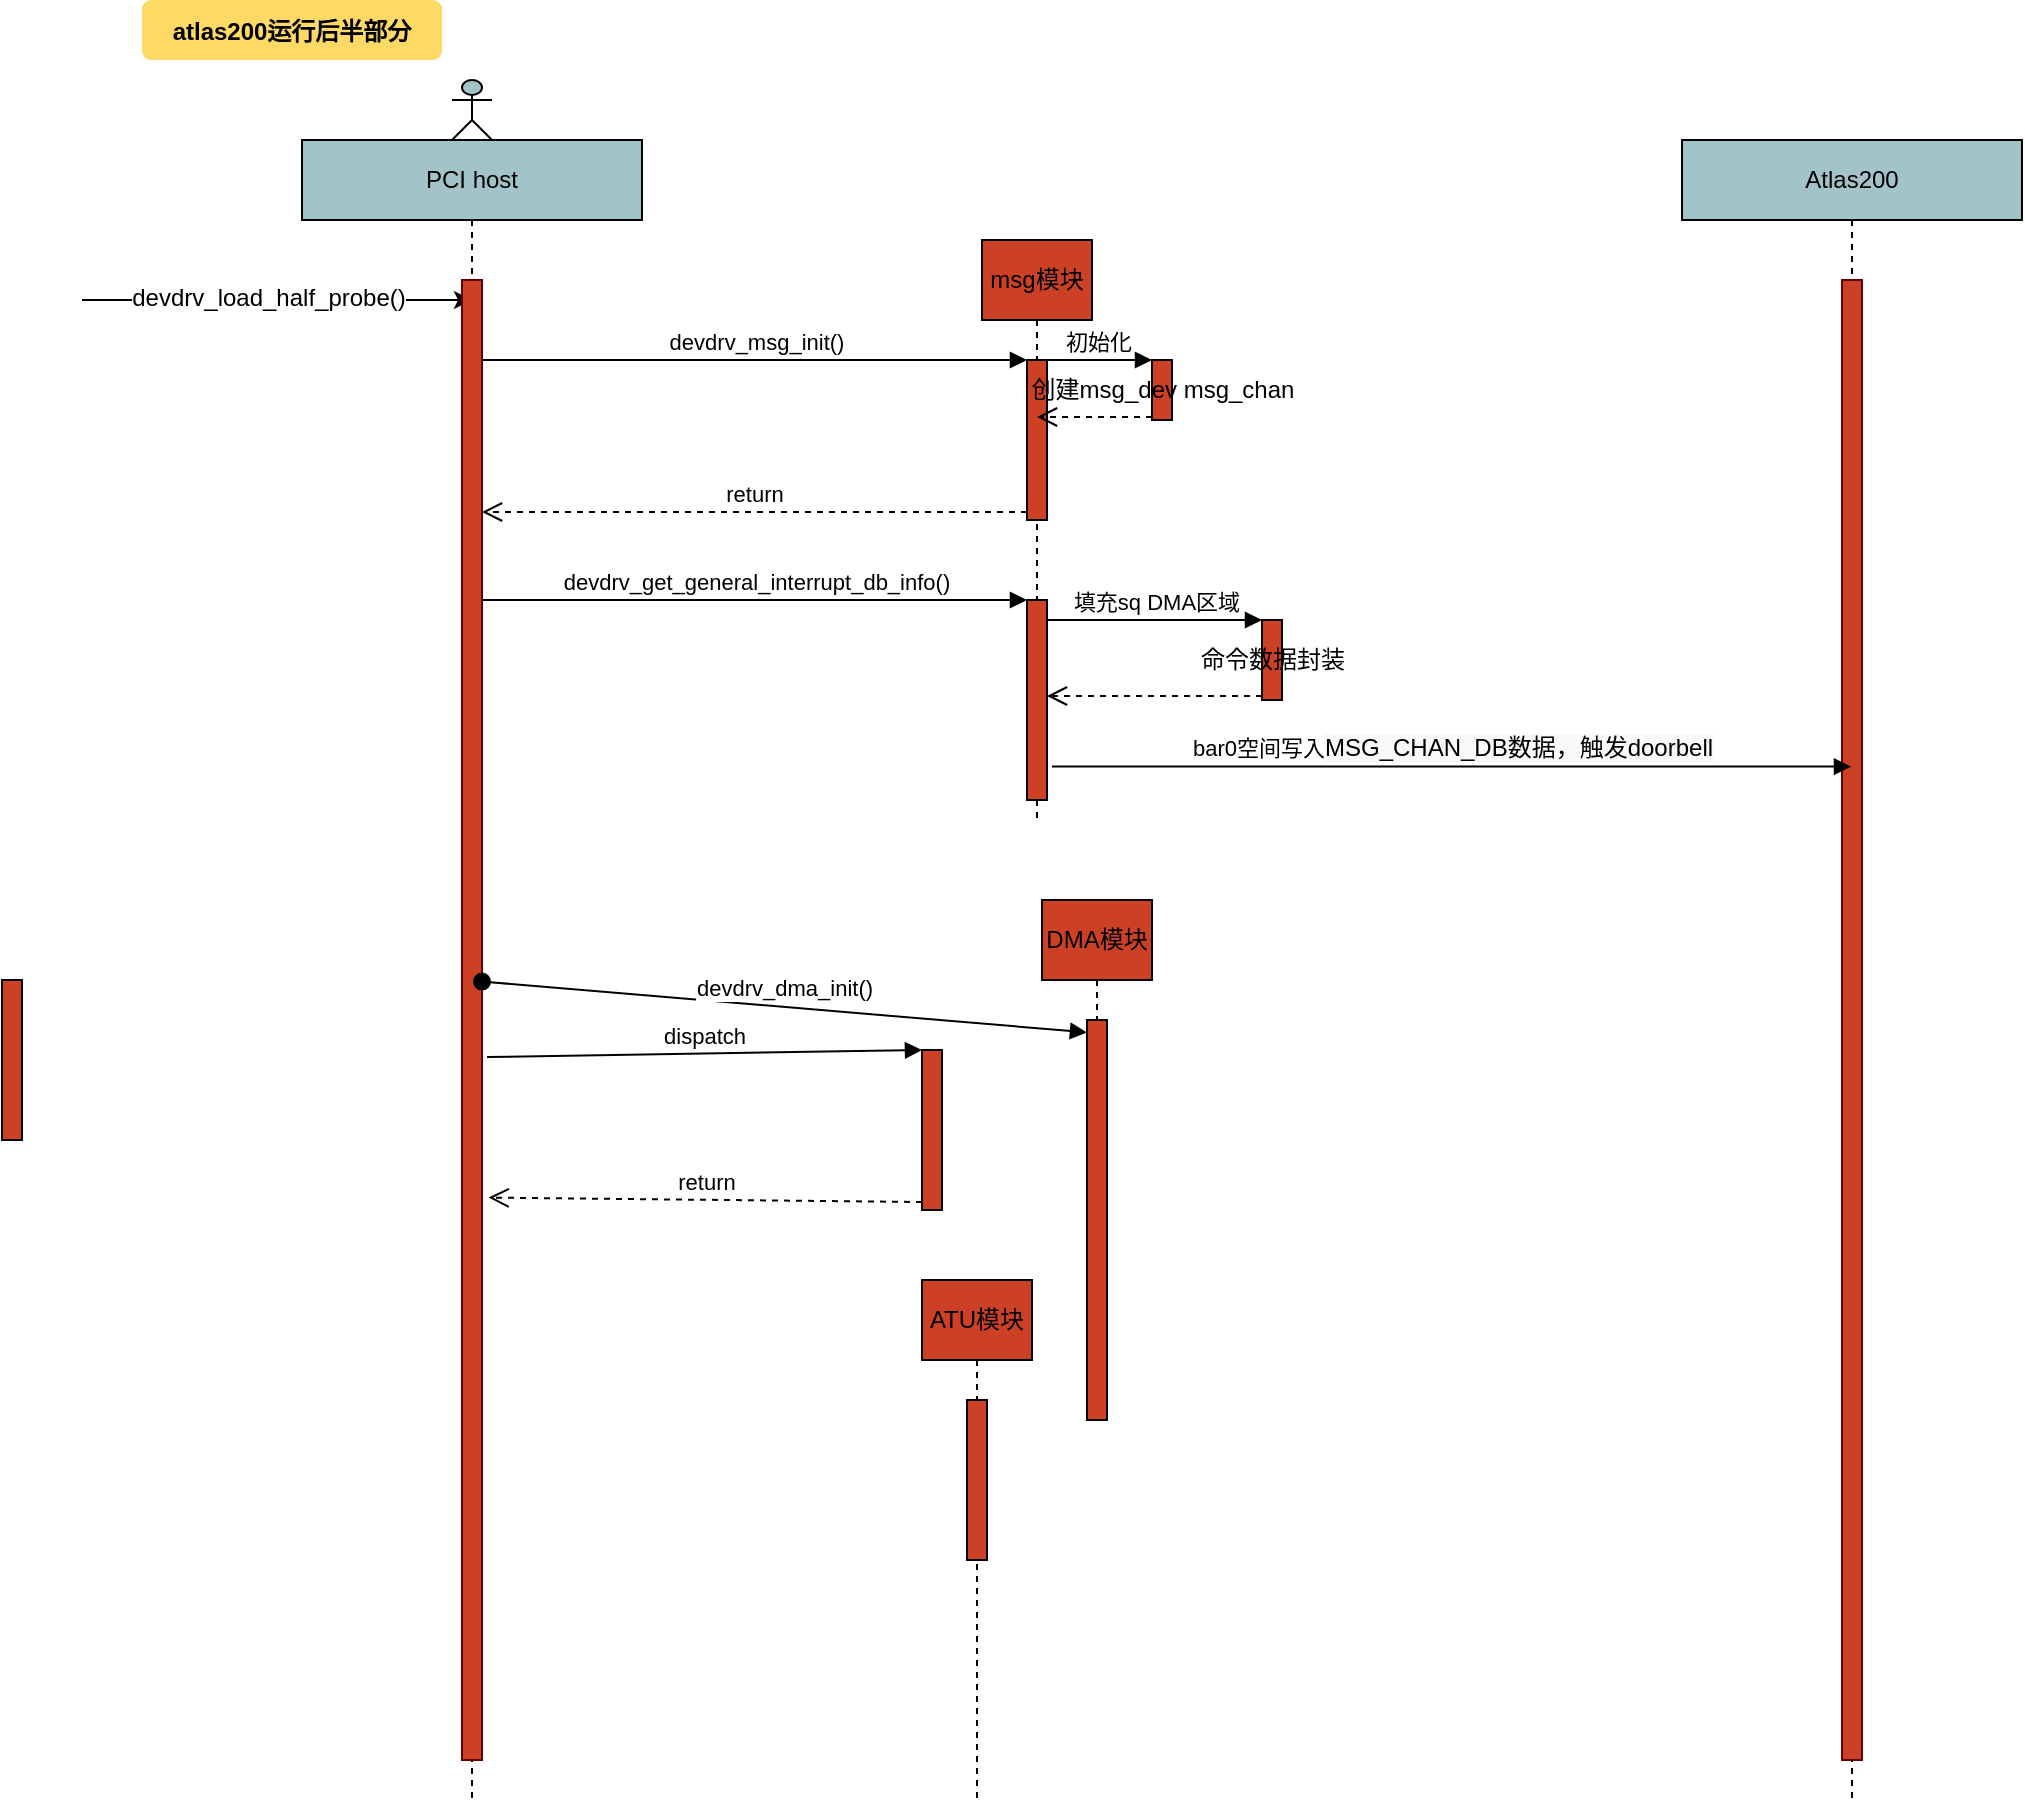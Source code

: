 <mxfile version="13.4.9" type="github">
  <diagram name="Page-1" id="9361dd3d-8414-5efd-6122-117bd74ce7a7">
    <mxGraphModel dx="1585" dy="635" grid="1" gridSize="10" guides="1" tooltips="1" connect="1" arrows="1" fold="1" page="0" pageScale="1.5" pageWidth="826" pageHeight="1169" background="#ffffff" math="0" shadow="0">
      <root>
        <mxCell id="0" />
        <mxCell id="1" parent="0" />
        <mxCell id="3" value="" style="edgeStyle=none;verticalLabelPosition=top;verticalAlign=bottom;labelPosition=left;align=right;" parent="1" edge="1">
          <mxGeometry x="70" y="290" width="100" height="100" as="geometry">
            <mxPoint x="20" y="170" as="sourcePoint" />
            <mxPoint x="215" y="170" as="targetPoint" />
          </mxGeometry>
        </mxCell>
        <mxCell id="JP9qfhV4WCQ05jMqri1F-105" value="&lt;span style=&quot;font-size: 12px&quot;&gt;devdrv_load_half_probe()&lt;/span&gt;" style="edgeLabel;html=1;align=center;verticalAlign=middle;resizable=0;points=[];" vertex="1" connectable="0" parent="3">
          <mxGeometry relative="1" as="geometry">
            <mxPoint x="-5" y="-1" as="offset" />
          </mxGeometry>
        </mxCell>
        <mxCell id="71" value="atlas200运行后半部分" style="rounded=1;fontStyle=1;fillColor=#FFD966;strokeColor=none" parent="1" vertex="1">
          <mxGeometry x="50" y="20" width="150" height="30" as="geometry" />
        </mxCell>
        <mxCell id="JP9qfhV4WCQ05jMqri1F-101" value="PCI host" style="shape=umlLifeline;perimeter=lifelinePerimeter;whiteSpace=wrap;html=1;container=1;collapsible=0;recursiveResize=0;outlineConnect=0;fillColor=#A2C4C9;" vertex="1" parent="1">
          <mxGeometry x="130" y="90" width="170" height="830" as="geometry" />
        </mxCell>
        <mxCell id="JP9qfhV4WCQ05jMqri1F-102" value="" style="fillColor=#CC4125;strokeColor=#660000" vertex="1" parent="JP9qfhV4WCQ05jMqri1F-101">
          <mxGeometry x="80" y="70" width="10" height="740" as="geometry" />
        </mxCell>
        <mxCell id="JP9qfhV4WCQ05jMqri1F-117" value="devdrv_msg_init()" style="html=1;verticalAlign=bottom;endArrow=block;entryX=0;entryY=0;" edge="1" target="JP9qfhV4WCQ05jMqri1F-116" parent="JP9qfhV4WCQ05jMqri1F-101">
          <mxGeometry relative="1" as="geometry">
            <mxPoint x="90" y="110" as="sourcePoint" />
          </mxGeometry>
        </mxCell>
        <mxCell id="JP9qfhV4WCQ05jMqri1F-118" value="return" style="html=1;verticalAlign=bottom;endArrow=open;dashed=1;endSize=8;exitX=0;exitY=0.95;" edge="1" source="JP9qfhV4WCQ05jMqri1F-116" parent="JP9qfhV4WCQ05jMqri1F-101">
          <mxGeometry relative="1" as="geometry">
            <mxPoint x="90" y="186" as="targetPoint" />
          </mxGeometry>
        </mxCell>
        <mxCell id="JP9qfhV4WCQ05jMqri1F-123" value="devdrv_get_general_interrupt_db_info()" style="html=1;verticalAlign=bottom;endArrow=block;entryX=0;entryY=0;" edge="1" target="JP9qfhV4WCQ05jMqri1F-122" parent="JP9qfhV4WCQ05jMqri1F-101">
          <mxGeometry relative="1" as="geometry">
            <mxPoint x="90" y="230" as="sourcePoint" />
          </mxGeometry>
        </mxCell>
        <mxCell id="JP9qfhV4WCQ05jMqri1F-103" value="" style="shape=umlActor;verticalLabelPosition=bottom;verticalAlign=top;html=1;strokeColor=#000000;fillColor=#A2C4C9;" vertex="1" parent="1">
          <mxGeometry x="205" y="60" width="20" height="30" as="geometry" />
        </mxCell>
        <mxCell id="JP9qfhV4WCQ05jMqri1F-121" value="msg模块" style="shape=umlLifeline;perimeter=lifelinePerimeter;whiteSpace=wrap;html=1;container=1;collapsible=0;recursiveResize=0;outlineConnect=0;strokeColor=#000000;fillColor=#CC4125;" vertex="1" parent="1">
          <mxGeometry x="470" y="140" width="55" height="290" as="geometry" />
        </mxCell>
        <mxCell id="JP9qfhV4WCQ05jMqri1F-116" value="" style="html=1;points=[];perimeter=orthogonalPerimeter;strokeColor=#000000;fillColor=#CC4125;" vertex="1" parent="JP9qfhV4WCQ05jMqri1F-121">
          <mxGeometry x="22.5" y="60" width="10" height="80" as="geometry" />
        </mxCell>
        <mxCell id="JP9qfhV4WCQ05jMqri1F-122" value="" style="html=1;points=[];perimeter=orthogonalPerimeter;strokeColor=#000000;fillColor=#CC4125;" vertex="1" parent="JP9qfhV4WCQ05jMqri1F-121">
          <mxGeometry x="22.5" y="180" width="10" height="100" as="geometry" />
        </mxCell>
        <mxCell id="JP9qfhV4WCQ05jMqri1F-125" value="DMA模块" style="shape=umlLifeline;perimeter=lifelinePerimeter;whiteSpace=wrap;html=1;container=1;collapsible=0;recursiveResize=0;outlineConnect=0;strokeColor=#000000;fillColor=#CC4125;" vertex="1" parent="1">
          <mxGeometry x="500" y="470" width="55" height="260" as="geometry" />
        </mxCell>
        <mxCell id="JP9qfhV4WCQ05jMqri1F-126" value="" style="html=1;points=[];perimeter=orthogonalPerimeter;strokeColor=#000000;fillColor=#CC4125;" vertex="1" parent="JP9qfhV4WCQ05jMqri1F-125">
          <mxGeometry x="22.5" y="60" width="10" height="200" as="geometry" />
        </mxCell>
        <mxCell id="JP9qfhV4WCQ05jMqri1F-128" value="" style="html=1;points=[];perimeter=orthogonalPerimeter;strokeColor=#000000;fillColor=#CC4125;" vertex="1" parent="1">
          <mxGeometry x="-20" y="510" width="10" height="80" as="geometry" />
        </mxCell>
        <mxCell id="JP9qfhV4WCQ05jMqri1F-129" value="devdrv_dma_init()" style="html=1;verticalAlign=bottom;startArrow=oval;startFill=1;endArrow=block;startSize=8;entryX=0;entryY=0.031;entryDx=0;entryDy=0;entryPerimeter=0;exitX=1;exitY=0.474;exitDx=0;exitDy=0;exitPerimeter=0;" edge="1" parent="1" source="JP9qfhV4WCQ05jMqri1F-102" target="JP9qfhV4WCQ05jMqri1F-126">
          <mxGeometry width="60" relative="1" as="geometry">
            <mxPoint x="220" y="480" as="sourcePoint" />
            <mxPoint x="280" y="480" as="targetPoint" />
          </mxGeometry>
        </mxCell>
        <mxCell id="JP9qfhV4WCQ05jMqri1F-130" value="ATU模块" style="shape=umlLifeline;perimeter=lifelinePerimeter;whiteSpace=wrap;html=1;container=1;collapsible=0;recursiveResize=0;outlineConnect=0;strokeColor=#000000;fillColor=#CC4125;" vertex="1" parent="1">
          <mxGeometry x="440" y="660" width="55" height="260" as="geometry" />
        </mxCell>
        <mxCell id="JP9qfhV4WCQ05jMqri1F-131" value="" style="html=1;points=[];perimeter=orthogonalPerimeter;strokeColor=#000000;fillColor=#CC4125;" vertex="1" parent="JP9qfhV4WCQ05jMqri1F-130">
          <mxGeometry x="22.5" y="60" width="10" height="80" as="geometry" />
        </mxCell>
        <mxCell id="JP9qfhV4WCQ05jMqri1F-138" value="Atlas200" style="shape=umlLifeline;perimeter=lifelinePerimeter;whiteSpace=wrap;html=1;container=1;collapsible=0;recursiveResize=0;outlineConnect=0;fillColor=#A2C4C9;" vertex="1" parent="1">
          <mxGeometry x="820" y="90" width="170" height="830" as="geometry" />
        </mxCell>
        <mxCell id="JP9qfhV4WCQ05jMqri1F-139" value="" style="fillColor=#CC4125;strokeColor=#660000" vertex="1" parent="JP9qfhV4WCQ05jMqri1F-138">
          <mxGeometry x="80" y="70" width="10" height="740" as="geometry" />
        </mxCell>
        <mxCell id="JP9qfhV4WCQ05jMqri1F-140" value="devdrv_msg_init()" style="html=1;verticalAlign=bottom;endArrow=block;entryX=0;entryY=0;" edge="1" parent="JP9qfhV4WCQ05jMqri1F-138">
          <mxGeometry relative="1" as="geometry">
            <mxPoint x="90" y="110" as="sourcePoint" />
          </mxGeometry>
        </mxCell>
        <mxCell id="JP9qfhV4WCQ05jMqri1F-141" value="return" style="html=1;verticalAlign=bottom;endArrow=open;dashed=1;endSize=8;exitX=0;exitY=0.95;" edge="1" parent="JP9qfhV4WCQ05jMqri1F-138">
          <mxGeometry relative="1" as="geometry">
            <mxPoint x="90" y="186" as="targetPoint" />
          </mxGeometry>
        </mxCell>
        <mxCell id="JP9qfhV4WCQ05jMqri1F-142" value="devdrv_get_general_interrupt_db_info()" style="html=1;verticalAlign=bottom;endArrow=block;entryX=0;entryY=0;" edge="1" parent="JP9qfhV4WCQ05jMqri1F-138">
          <mxGeometry relative="1" as="geometry">
            <mxPoint x="90" y="230" as="sourcePoint" />
          </mxGeometry>
        </mxCell>
        <mxCell id="JP9qfhV4WCQ05jMqri1F-144" value="bar0空间写入&lt;span style=&quot;font-size: 12px ; background-color: rgb(248 , 249 , 250)&quot;&gt;MSG_CHAN_DB数据，触发doorbell&lt;/span&gt;" style="html=1;verticalAlign=bottom;endArrow=block;exitX=1.25;exitY=0.833;exitDx=0;exitDy=0;exitPerimeter=0;" edge="1" parent="1" source="JP9qfhV4WCQ05jMqri1F-122" target="JP9qfhV4WCQ05jMqri1F-138">
          <mxGeometry width="80" relative="1" as="geometry">
            <mxPoint x="570" y="530" as="sourcePoint" />
            <mxPoint x="650" y="530" as="targetPoint" />
          </mxGeometry>
        </mxCell>
        <mxCell id="JP9qfhV4WCQ05jMqri1F-148" value="命令数据封装" style="html=1;points=[];perimeter=orthogonalPerimeter;strokeColor=#000000;fillColor=#CC4125;" vertex="1" parent="1">
          <mxGeometry x="610" y="330" width="10" height="40" as="geometry" />
        </mxCell>
        <mxCell id="JP9qfhV4WCQ05jMqri1F-149" value="填充sq DMA区域" style="html=1;verticalAlign=bottom;endArrow=block;entryX=0;entryY=0;" edge="1" target="JP9qfhV4WCQ05jMqri1F-148" parent="1" source="JP9qfhV4WCQ05jMqri1F-122">
          <mxGeometry relative="1" as="geometry">
            <mxPoint x="548" y="330" as="sourcePoint" />
          </mxGeometry>
        </mxCell>
        <mxCell id="JP9qfhV4WCQ05jMqri1F-150" value="" style="html=1;verticalAlign=bottom;endArrow=open;dashed=1;endSize=8;exitX=0;exitY=0.95;" edge="1" source="JP9qfhV4WCQ05jMqri1F-148" parent="1" target="JP9qfhV4WCQ05jMqri1F-122">
          <mxGeometry relative="1" as="geometry">
            <mxPoint x="530" y="375" as="targetPoint" />
          </mxGeometry>
        </mxCell>
        <mxCell id="JP9qfhV4WCQ05jMqri1F-154" value="" style="html=1;points=[];perimeter=orthogonalPerimeter;strokeColor=#000000;fillColor=#CC4125;" vertex="1" parent="1">
          <mxGeometry x="440" y="545" width="10" height="80" as="geometry" />
        </mxCell>
        <mxCell id="JP9qfhV4WCQ05jMqri1F-155" value="dispatch" style="html=1;verticalAlign=bottom;endArrow=block;entryX=0;entryY=0;exitX=1.25;exitY=0.525;exitDx=0;exitDy=0;exitPerimeter=0;" edge="1" target="JP9qfhV4WCQ05jMqri1F-154" parent="1" source="JP9qfhV4WCQ05jMqri1F-102">
          <mxGeometry relative="1" as="geometry">
            <mxPoint x="370" y="545" as="sourcePoint" />
          </mxGeometry>
        </mxCell>
        <mxCell id="JP9qfhV4WCQ05jMqri1F-156" value="return" style="html=1;verticalAlign=bottom;endArrow=open;dashed=1;endSize=8;exitX=0;exitY=0.95;entryX=1.333;entryY=0.62;entryDx=0;entryDy=0;entryPerimeter=0;" edge="1" source="JP9qfhV4WCQ05jMqri1F-154" parent="1" target="JP9qfhV4WCQ05jMqri1F-102">
          <mxGeometry relative="1" as="geometry">
            <mxPoint x="370" y="621" as="targetPoint" />
          </mxGeometry>
        </mxCell>
        <mxCell id="JP9qfhV4WCQ05jMqri1F-158" value="创建msg_dev msg_chan" style="html=1;points=[];perimeter=orthogonalPerimeter;strokeColor=#000000;fillColor=#CC4125;" vertex="1" parent="1">
          <mxGeometry x="555" y="200" width="10" height="30" as="geometry" />
        </mxCell>
        <mxCell id="JP9qfhV4WCQ05jMqri1F-159" value="初始化" style="html=1;verticalAlign=bottom;endArrow=block;entryX=0;entryY=0;exitX=0.833;exitY=0;exitDx=0;exitDy=0;exitPerimeter=0;" edge="1" target="JP9qfhV4WCQ05jMqri1F-158" parent="1" source="JP9qfhV4WCQ05jMqri1F-116">
          <mxGeometry relative="1" as="geometry">
            <mxPoint x="510" y="200" as="sourcePoint" />
          </mxGeometry>
        </mxCell>
        <mxCell id="JP9qfhV4WCQ05jMqri1F-160" value="" style="html=1;verticalAlign=bottom;endArrow=open;dashed=1;endSize=8;exitX=0;exitY=0.95;" edge="1" source="JP9qfhV4WCQ05jMqri1F-158" parent="1" target="JP9qfhV4WCQ05jMqri1F-121">
          <mxGeometry relative="1" as="geometry">
            <mxPoint x="530" y="238" as="targetPoint" />
          </mxGeometry>
        </mxCell>
      </root>
    </mxGraphModel>
  </diagram>
</mxfile>
